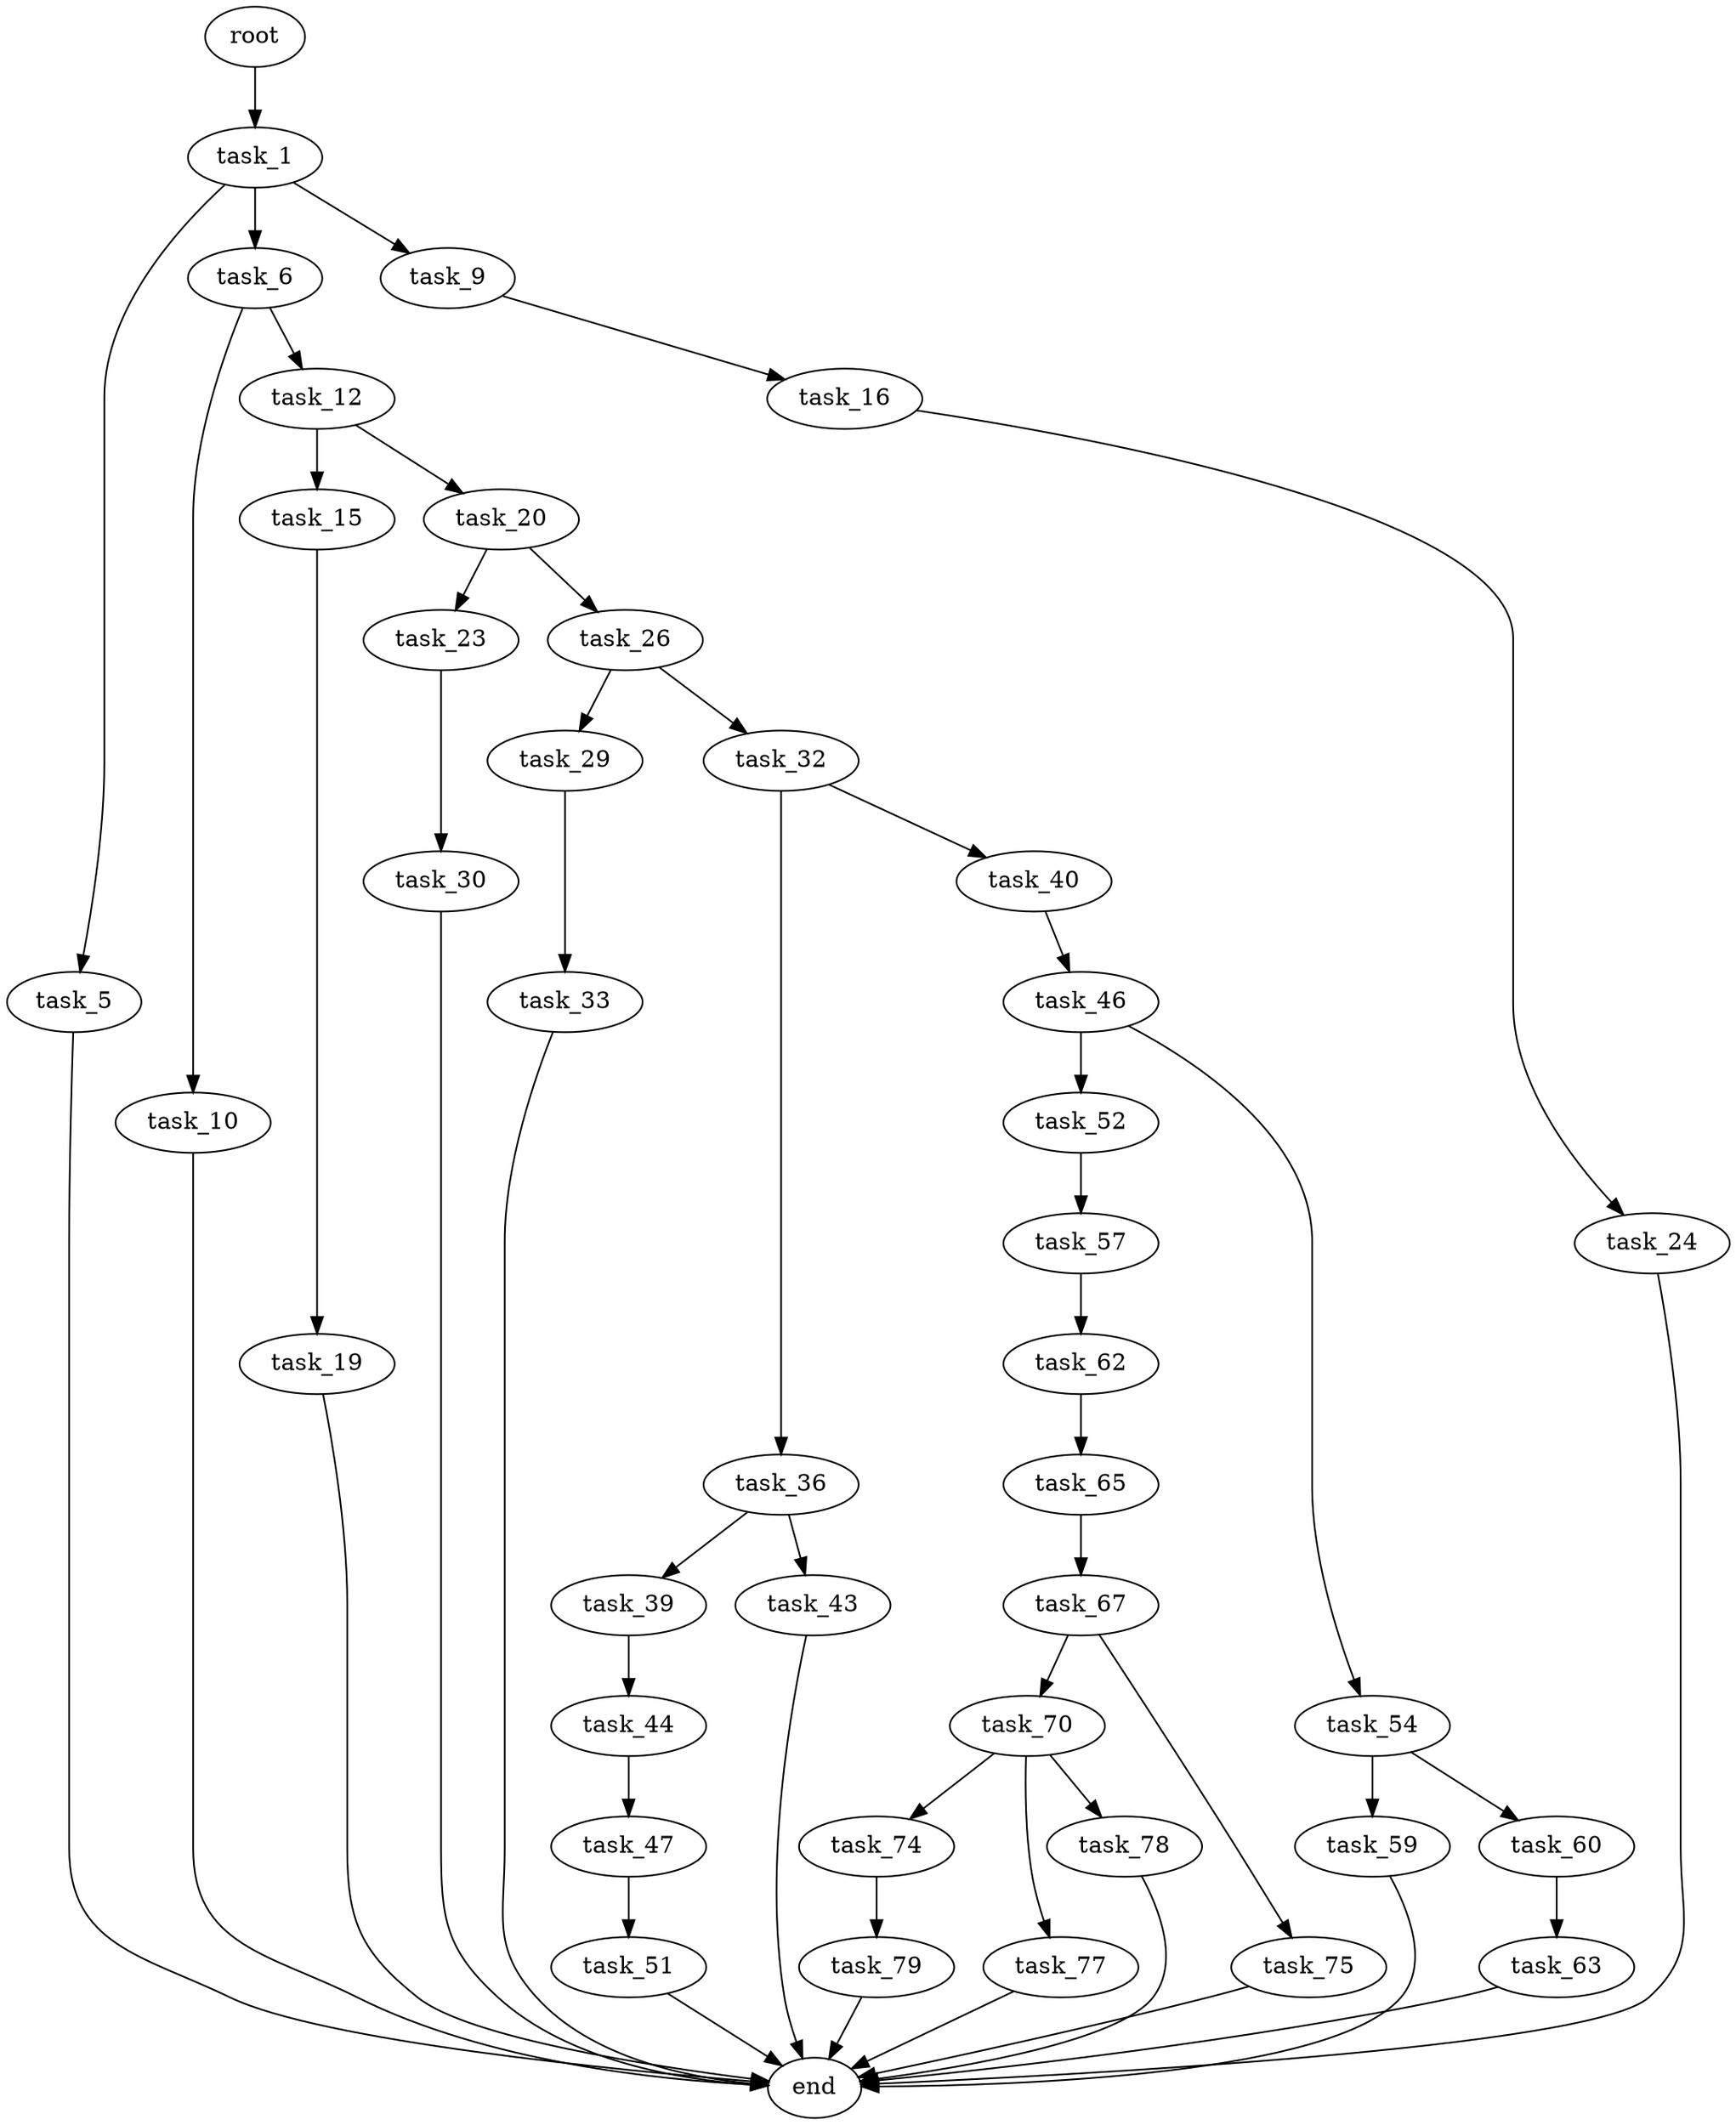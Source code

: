 digraph G {
  root [size="0.000000"];
  task_1 [size="8589934592.000000"];
  task_5 [size="164061954041.000000"];
  task_6 [size="17515193852.000000"];
  task_9 [size="4688638104.000000"];
  end [size="0.000000"];
  task_10 [size="1281883541.000000"];
  task_12 [size="231928233984.000000"];
  task_16 [size="5715971609.000000"];
  task_15 [size="4358727736.000000"];
  task_20 [size="9007666134.000000"];
  task_19 [size="307774845642.000000"];
  task_24 [size="68719476736.000000"];
  task_23 [size="1295706530.000000"];
  task_26 [size="661379634229.000000"];
  task_30 [size="72412301327.000000"];
  task_29 [size="30043797438.000000"];
  task_32 [size="11776990620.000000"];
  task_33 [size="562302319851.000000"];
  task_36 [size="1273276008.000000"];
  task_40 [size="368293445632.000000"];
  task_39 [size="3503629201.000000"];
  task_43 [size="8589934592.000000"];
  task_44 [size="215544500462.000000"];
  task_46 [size="1073741824000.000000"];
  task_47 [size="3870972292.000000"];
  task_52 [size="229561837203.000000"];
  task_54 [size="700355349252.000000"];
  task_51 [size="1026830778204.000000"];
  task_57 [size="134217728000.000000"];
  task_59 [size="31557449198.000000"];
  task_60 [size="8589934592.000000"];
  task_62 [size="549755813888.000000"];
  task_63 [size="25325543828.000000"];
  task_65 [size="648002734.000000"];
  task_67 [size="333646921934.000000"];
  task_70 [size="98173008512.000000"];
  task_75 [size="6890470337.000000"];
  task_74 [size="782757789696.000000"];
  task_77 [size="20616673070.000000"];
  task_78 [size="21314065353.000000"];
  task_79 [size="8589934592.000000"];

  root -> task_1 [size="1.000000"];
  task_1 -> task_5 [size="33554432.000000"];
  task_1 -> task_6 [size="33554432.000000"];
  task_1 -> task_9 [size="33554432.000000"];
  task_5 -> end [size="1.000000"];
  task_6 -> task_10 [size="301989888.000000"];
  task_6 -> task_12 [size="301989888.000000"];
  task_9 -> task_16 [size="75497472.000000"];
  task_10 -> end [size="1.000000"];
  task_12 -> task_15 [size="301989888.000000"];
  task_12 -> task_20 [size="301989888.000000"];
  task_16 -> task_24 [size="411041792.000000"];
  task_15 -> task_19 [size="75497472.000000"];
  task_20 -> task_23 [size="33554432.000000"];
  task_20 -> task_26 [size="33554432.000000"];
  task_19 -> end [size="1.000000"];
  task_24 -> end [size="1.000000"];
  task_23 -> task_30 [size="75497472.000000"];
  task_26 -> task_29 [size="679477248.000000"];
  task_26 -> task_32 [size="679477248.000000"];
  task_30 -> end [size="1.000000"];
  task_29 -> task_33 [size="536870912.000000"];
  task_32 -> task_36 [size="209715200.000000"];
  task_32 -> task_40 [size="209715200.000000"];
  task_33 -> end [size="1.000000"];
  task_36 -> task_39 [size="134217728.000000"];
  task_36 -> task_43 [size="134217728.000000"];
  task_40 -> task_46 [size="411041792.000000"];
  task_39 -> task_44 [size="209715200.000000"];
  task_43 -> end [size="1.000000"];
  task_44 -> task_47 [size="209715200.000000"];
  task_46 -> task_52 [size="838860800.000000"];
  task_46 -> task_54 [size="838860800.000000"];
  task_47 -> task_51 [size="75497472.000000"];
  task_52 -> task_57 [size="209715200.000000"];
  task_54 -> task_59 [size="536870912.000000"];
  task_54 -> task_60 [size="536870912.000000"];
  task_51 -> end [size="1.000000"];
  task_57 -> task_62 [size="209715200.000000"];
  task_59 -> end [size="1.000000"];
  task_60 -> task_63 [size="33554432.000000"];
  task_62 -> task_65 [size="536870912.000000"];
  task_63 -> end [size="1.000000"];
  task_65 -> task_67 [size="33554432.000000"];
  task_67 -> task_70 [size="301989888.000000"];
  task_67 -> task_75 [size="301989888.000000"];
  task_70 -> task_74 [size="209715200.000000"];
  task_70 -> task_77 [size="209715200.000000"];
  task_70 -> task_78 [size="209715200.000000"];
  task_75 -> end [size="1.000000"];
  task_74 -> task_79 [size="679477248.000000"];
  task_77 -> end [size="1.000000"];
  task_78 -> end [size="1.000000"];
  task_79 -> end [size="1.000000"];
}
